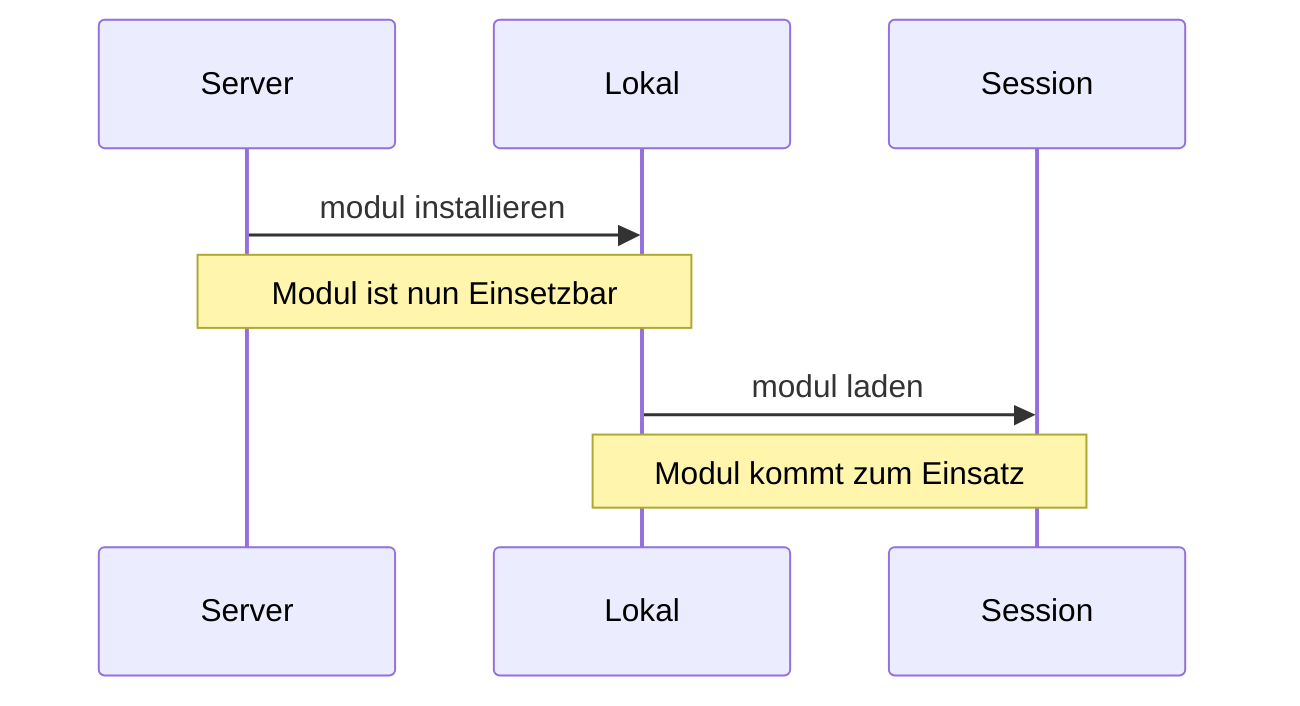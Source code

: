 sequenceDiagram
    participant A as Server
    participant B as Lokal
    participant C as Session

    A->> B: modul installieren
    Note over A,B: Modul ist nun Einsetzbar
    B->> C: modul laden
    Note over B,C: Modul kommt zum Einsatz